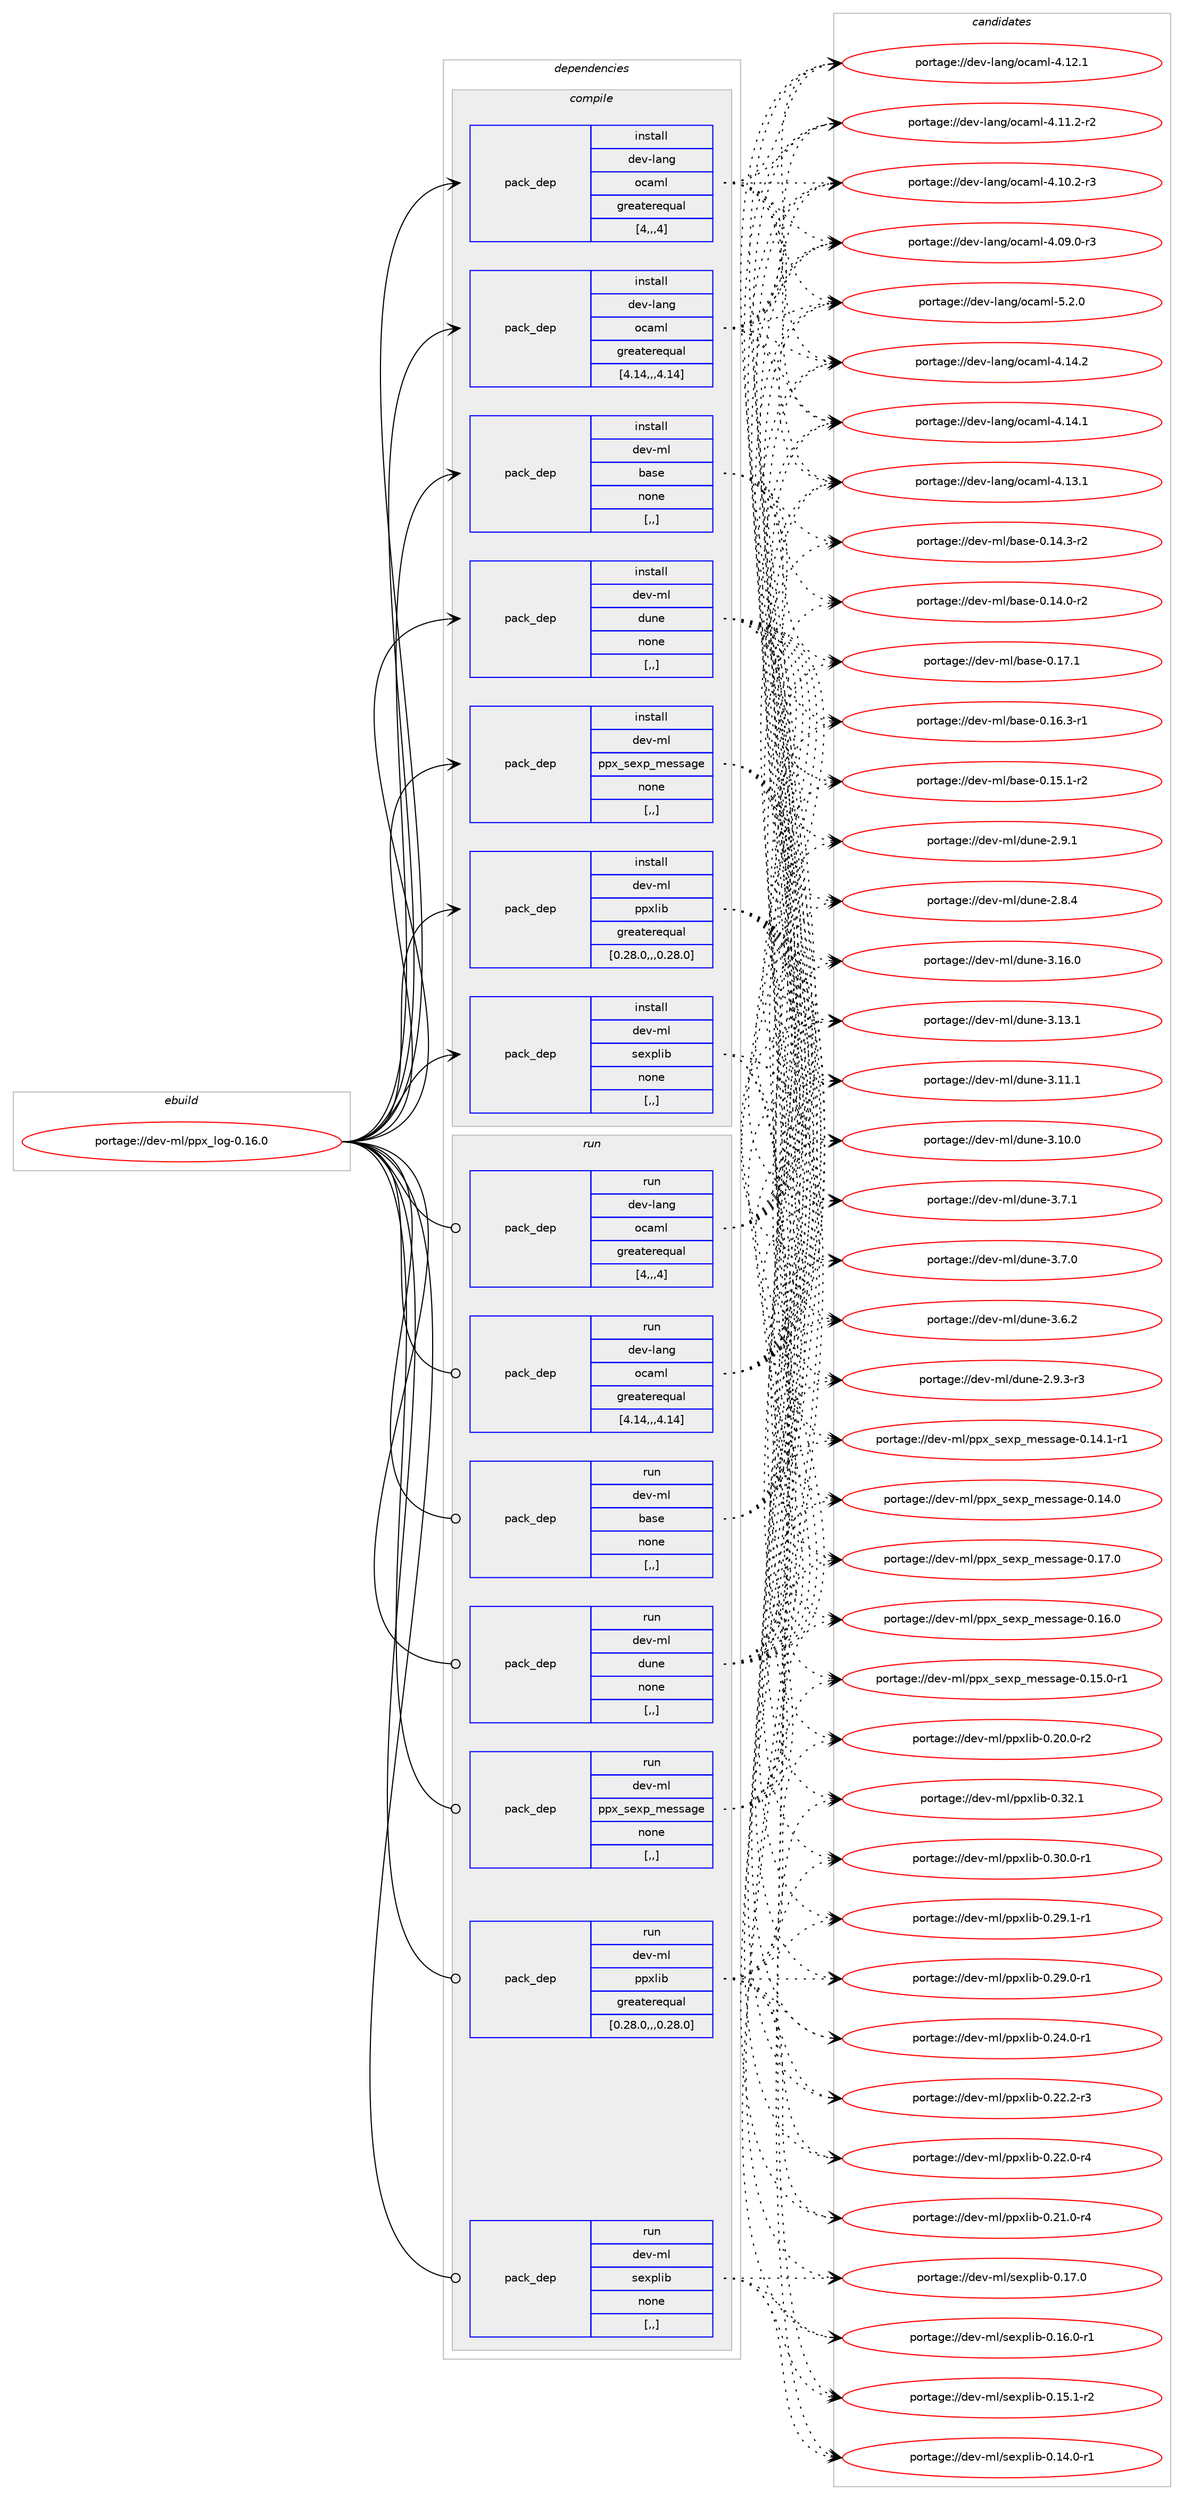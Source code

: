 digraph prolog {

# *************
# Graph options
# *************

newrank=true;
concentrate=true;
compound=true;
graph [rankdir=LR,fontname=Helvetica,fontsize=10,ranksep=1.5];#, ranksep=2.5, nodesep=0.2];
edge  [arrowhead=vee];
node  [fontname=Helvetica,fontsize=10];

# **********
# The ebuild
# **********

subgraph cluster_leftcol {
color=gray;
rank=same;
label=<<i>ebuild</i>>;
id [label="portage://dev-ml/ppx_log-0.16.0", color=red, width=4, href="../dev-ml/ppx_log-0.16.0.svg"];
}

# ****************
# The dependencies
# ****************

subgraph cluster_midcol {
color=gray;
label=<<i>dependencies</i>>;
subgraph cluster_compile {
fillcolor="#eeeeee";
style=filled;
label=<<i>compile</i>>;
subgraph pack91837 {
dependency122496 [label=<<TABLE BORDER="0" CELLBORDER="1" CELLSPACING="0" CELLPADDING="4" WIDTH="220"><TR><TD ROWSPAN="6" CELLPADDING="30">pack_dep</TD></TR><TR><TD WIDTH="110">install</TD></TR><TR><TD>dev-lang</TD></TR><TR><TD>ocaml</TD></TR><TR><TD>greaterequal</TD></TR><TR><TD>[4,,,4]</TD></TR></TABLE>>, shape=none, color=blue];
}
id:e -> dependency122496:w [weight=20,style="solid",arrowhead="vee"];
subgraph pack91838 {
dependency122497 [label=<<TABLE BORDER="0" CELLBORDER="1" CELLSPACING="0" CELLPADDING="4" WIDTH="220"><TR><TD ROWSPAN="6" CELLPADDING="30">pack_dep</TD></TR><TR><TD WIDTH="110">install</TD></TR><TR><TD>dev-lang</TD></TR><TR><TD>ocaml</TD></TR><TR><TD>greaterequal</TD></TR><TR><TD>[4.14,,,4.14]</TD></TR></TABLE>>, shape=none, color=blue];
}
id:e -> dependency122497:w [weight=20,style="solid",arrowhead="vee"];
subgraph pack91839 {
dependency122498 [label=<<TABLE BORDER="0" CELLBORDER="1" CELLSPACING="0" CELLPADDING="4" WIDTH="220"><TR><TD ROWSPAN="6" CELLPADDING="30">pack_dep</TD></TR><TR><TD WIDTH="110">install</TD></TR><TR><TD>dev-ml</TD></TR><TR><TD>base</TD></TR><TR><TD>none</TD></TR><TR><TD>[,,]</TD></TR></TABLE>>, shape=none, color=blue];
}
id:e -> dependency122498:w [weight=20,style="solid",arrowhead="vee"];
subgraph pack91840 {
dependency122499 [label=<<TABLE BORDER="0" CELLBORDER="1" CELLSPACING="0" CELLPADDING="4" WIDTH="220"><TR><TD ROWSPAN="6" CELLPADDING="30">pack_dep</TD></TR><TR><TD WIDTH="110">install</TD></TR><TR><TD>dev-ml</TD></TR><TR><TD>dune</TD></TR><TR><TD>none</TD></TR><TR><TD>[,,]</TD></TR></TABLE>>, shape=none, color=blue];
}
id:e -> dependency122499:w [weight=20,style="solid",arrowhead="vee"];
subgraph pack91841 {
dependency122500 [label=<<TABLE BORDER="0" CELLBORDER="1" CELLSPACING="0" CELLPADDING="4" WIDTH="220"><TR><TD ROWSPAN="6" CELLPADDING="30">pack_dep</TD></TR><TR><TD WIDTH="110">install</TD></TR><TR><TD>dev-ml</TD></TR><TR><TD>ppx_sexp_message</TD></TR><TR><TD>none</TD></TR><TR><TD>[,,]</TD></TR></TABLE>>, shape=none, color=blue];
}
id:e -> dependency122500:w [weight=20,style="solid",arrowhead="vee"];
subgraph pack91842 {
dependency122501 [label=<<TABLE BORDER="0" CELLBORDER="1" CELLSPACING="0" CELLPADDING="4" WIDTH="220"><TR><TD ROWSPAN="6" CELLPADDING="30">pack_dep</TD></TR><TR><TD WIDTH="110">install</TD></TR><TR><TD>dev-ml</TD></TR><TR><TD>ppxlib</TD></TR><TR><TD>greaterequal</TD></TR><TR><TD>[0.28.0,,,0.28.0]</TD></TR></TABLE>>, shape=none, color=blue];
}
id:e -> dependency122501:w [weight=20,style="solid",arrowhead="vee"];
subgraph pack91843 {
dependency122502 [label=<<TABLE BORDER="0" CELLBORDER="1" CELLSPACING="0" CELLPADDING="4" WIDTH="220"><TR><TD ROWSPAN="6" CELLPADDING="30">pack_dep</TD></TR><TR><TD WIDTH="110">install</TD></TR><TR><TD>dev-ml</TD></TR><TR><TD>sexplib</TD></TR><TR><TD>none</TD></TR><TR><TD>[,,]</TD></TR></TABLE>>, shape=none, color=blue];
}
id:e -> dependency122502:w [weight=20,style="solid",arrowhead="vee"];
}
subgraph cluster_compileandrun {
fillcolor="#eeeeee";
style=filled;
label=<<i>compile and run</i>>;
}
subgraph cluster_run {
fillcolor="#eeeeee";
style=filled;
label=<<i>run</i>>;
subgraph pack91844 {
dependency122503 [label=<<TABLE BORDER="0" CELLBORDER="1" CELLSPACING="0" CELLPADDING="4" WIDTH="220"><TR><TD ROWSPAN="6" CELLPADDING="30">pack_dep</TD></TR><TR><TD WIDTH="110">run</TD></TR><TR><TD>dev-lang</TD></TR><TR><TD>ocaml</TD></TR><TR><TD>greaterequal</TD></TR><TR><TD>[4,,,4]</TD></TR></TABLE>>, shape=none, color=blue];
}
id:e -> dependency122503:w [weight=20,style="solid",arrowhead="odot"];
subgraph pack91845 {
dependency122504 [label=<<TABLE BORDER="0" CELLBORDER="1" CELLSPACING="0" CELLPADDING="4" WIDTH="220"><TR><TD ROWSPAN="6" CELLPADDING="30">pack_dep</TD></TR><TR><TD WIDTH="110">run</TD></TR><TR><TD>dev-lang</TD></TR><TR><TD>ocaml</TD></TR><TR><TD>greaterequal</TD></TR><TR><TD>[4.14,,,4.14]</TD></TR></TABLE>>, shape=none, color=blue];
}
id:e -> dependency122504:w [weight=20,style="solid",arrowhead="odot"];
subgraph pack91846 {
dependency122505 [label=<<TABLE BORDER="0" CELLBORDER="1" CELLSPACING="0" CELLPADDING="4" WIDTH="220"><TR><TD ROWSPAN="6" CELLPADDING="30">pack_dep</TD></TR><TR><TD WIDTH="110">run</TD></TR><TR><TD>dev-ml</TD></TR><TR><TD>base</TD></TR><TR><TD>none</TD></TR><TR><TD>[,,]</TD></TR></TABLE>>, shape=none, color=blue];
}
id:e -> dependency122505:w [weight=20,style="solid",arrowhead="odot"];
subgraph pack91847 {
dependency122506 [label=<<TABLE BORDER="0" CELLBORDER="1" CELLSPACING="0" CELLPADDING="4" WIDTH="220"><TR><TD ROWSPAN="6" CELLPADDING="30">pack_dep</TD></TR><TR><TD WIDTH="110">run</TD></TR><TR><TD>dev-ml</TD></TR><TR><TD>dune</TD></TR><TR><TD>none</TD></TR><TR><TD>[,,]</TD></TR></TABLE>>, shape=none, color=blue];
}
id:e -> dependency122506:w [weight=20,style="solid",arrowhead="odot"];
subgraph pack91848 {
dependency122507 [label=<<TABLE BORDER="0" CELLBORDER="1" CELLSPACING="0" CELLPADDING="4" WIDTH="220"><TR><TD ROWSPAN="6" CELLPADDING="30">pack_dep</TD></TR><TR><TD WIDTH="110">run</TD></TR><TR><TD>dev-ml</TD></TR><TR><TD>ppx_sexp_message</TD></TR><TR><TD>none</TD></TR><TR><TD>[,,]</TD></TR></TABLE>>, shape=none, color=blue];
}
id:e -> dependency122507:w [weight=20,style="solid",arrowhead="odot"];
subgraph pack91849 {
dependency122508 [label=<<TABLE BORDER="0" CELLBORDER="1" CELLSPACING="0" CELLPADDING="4" WIDTH="220"><TR><TD ROWSPAN="6" CELLPADDING="30">pack_dep</TD></TR><TR><TD WIDTH="110">run</TD></TR><TR><TD>dev-ml</TD></TR><TR><TD>ppxlib</TD></TR><TR><TD>greaterequal</TD></TR><TR><TD>[0.28.0,,,0.28.0]</TD></TR></TABLE>>, shape=none, color=blue];
}
id:e -> dependency122508:w [weight=20,style="solid",arrowhead="odot"];
subgraph pack91850 {
dependency122509 [label=<<TABLE BORDER="0" CELLBORDER="1" CELLSPACING="0" CELLPADDING="4" WIDTH="220"><TR><TD ROWSPAN="6" CELLPADDING="30">pack_dep</TD></TR><TR><TD WIDTH="110">run</TD></TR><TR><TD>dev-ml</TD></TR><TR><TD>sexplib</TD></TR><TR><TD>none</TD></TR><TR><TD>[,,]</TD></TR></TABLE>>, shape=none, color=blue];
}
id:e -> dependency122509:w [weight=20,style="solid",arrowhead="odot"];
}
}

# **************
# The candidates
# **************

subgraph cluster_choices {
rank=same;
color=gray;
label=<<i>candidates</i>>;

subgraph choice91837 {
color=black;
nodesep=1;
choice1001011184510897110103471119997109108455346504648 [label="portage://dev-lang/ocaml-5.2.0", color=red, width=4,href="../dev-lang/ocaml-5.2.0.svg"];
choice100101118451089711010347111999710910845524649524650 [label="portage://dev-lang/ocaml-4.14.2", color=red, width=4,href="../dev-lang/ocaml-4.14.2.svg"];
choice100101118451089711010347111999710910845524649524649 [label="portage://dev-lang/ocaml-4.14.1", color=red, width=4,href="../dev-lang/ocaml-4.14.1.svg"];
choice100101118451089711010347111999710910845524649514649 [label="portage://dev-lang/ocaml-4.13.1", color=red, width=4,href="../dev-lang/ocaml-4.13.1.svg"];
choice100101118451089711010347111999710910845524649504649 [label="portage://dev-lang/ocaml-4.12.1", color=red, width=4,href="../dev-lang/ocaml-4.12.1.svg"];
choice1001011184510897110103471119997109108455246494946504511450 [label="portage://dev-lang/ocaml-4.11.2-r2", color=red, width=4,href="../dev-lang/ocaml-4.11.2-r2.svg"];
choice1001011184510897110103471119997109108455246494846504511451 [label="portage://dev-lang/ocaml-4.10.2-r3", color=red, width=4,href="../dev-lang/ocaml-4.10.2-r3.svg"];
choice1001011184510897110103471119997109108455246485746484511451 [label="portage://dev-lang/ocaml-4.09.0-r3", color=red, width=4,href="../dev-lang/ocaml-4.09.0-r3.svg"];
dependency122496:e -> choice1001011184510897110103471119997109108455346504648:w [style=dotted,weight="100"];
dependency122496:e -> choice100101118451089711010347111999710910845524649524650:w [style=dotted,weight="100"];
dependency122496:e -> choice100101118451089711010347111999710910845524649524649:w [style=dotted,weight="100"];
dependency122496:e -> choice100101118451089711010347111999710910845524649514649:w [style=dotted,weight="100"];
dependency122496:e -> choice100101118451089711010347111999710910845524649504649:w [style=dotted,weight="100"];
dependency122496:e -> choice1001011184510897110103471119997109108455246494946504511450:w [style=dotted,weight="100"];
dependency122496:e -> choice1001011184510897110103471119997109108455246494846504511451:w [style=dotted,weight="100"];
dependency122496:e -> choice1001011184510897110103471119997109108455246485746484511451:w [style=dotted,weight="100"];
}
subgraph choice91838 {
color=black;
nodesep=1;
choice1001011184510897110103471119997109108455346504648 [label="portage://dev-lang/ocaml-5.2.0", color=red, width=4,href="../dev-lang/ocaml-5.2.0.svg"];
choice100101118451089711010347111999710910845524649524650 [label="portage://dev-lang/ocaml-4.14.2", color=red, width=4,href="../dev-lang/ocaml-4.14.2.svg"];
choice100101118451089711010347111999710910845524649524649 [label="portage://dev-lang/ocaml-4.14.1", color=red, width=4,href="../dev-lang/ocaml-4.14.1.svg"];
choice100101118451089711010347111999710910845524649514649 [label="portage://dev-lang/ocaml-4.13.1", color=red, width=4,href="../dev-lang/ocaml-4.13.1.svg"];
choice100101118451089711010347111999710910845524649504649 [label="portage://dev-lang/ocaml-4.12.1", color=red, width=4,href="../dev-lang/ocaml-4.12.1.svg"];
choice1001011184510897110103471119997109108455246494946504511450 [label="portage://dev-lang/ocaml-4.11.2-r2", color=red, width=4,href="../dev-lang/ocaml-4.11.2-r2.svg"];
choice1001011184510897110103471119997109108455246494846504511451 [label="portage://dev-lang/ocaml-4.10.2-r3", color=red, width=4,href="../dev-lang/ocaml-4.10.2-r3.svg"];
choice1001011184510897110103471119997109108455246485746484511451 [label="portage://dev-lang/ocaml-4.09.0-r3", color=red, width=4,href="../dev-lang/ocaml-4.09.0-r3.svg"];
dependency122497:e -> choice1001011184510897110103471119997109108455346504648:w [style=dotted,weight="100"];
dependency122497:e -> choice100101118451089711010347111999710910845524649524650:w [style=dotted,weight="100"];
dependency122497:e -> choice100101118451089711010347111999710910845524649524649:w [style=dotted,weight="100"];
dependency122497:e -> choice100101118451089711010347111999710910845524649514649:w [style=dotted,weight="100"];
dependency122497:e -> choice100101118451089711010347111999710910845524649504649:w [style=dotted,weight="100"];
dependency122497:e -> choice1001011184510897110103471119997109108455246494946504511450:w [style=dotted,weight="100"];
dependency122497:e -> choice1001011184510897110103471119997109108455246494846504511451:w [style=dotted,weight="100"];
dependency122497:e -> choice1001011184510897110103471119997109108455246485746484511451:w [style=dotted,weight="100"];
}
subgraph choice91839 {
color=black;
nodesep=1;
choice1001011184510910847989711510145484649554649 [label="portage://dev-ml/base-0.17.1", color=red, width=4,href="../dev-ml/base-0.17.1.svg"];
choice10010111845109108479897115101454846495446514511449 [label="portage://dev-ml/base-0.16.3-r1", color=red, width=4,href="../dev-ml/base-0.16.3-r1.svg"];
choice10010111845109108479897115101454846495346494511450 [label="portage://dev-ml/base-0.15.1-r2", color=red, width=4,href="../dev-ml/base-0.15.1-r2.svg"];
choice10010111845109108479897115101454846495246514511450 [label="portage://dev-ml/base-0.14.3-r2", color=red, width=4,href="../dev-ml/base-0.14.3-r2.svg"];
choice10010111845109108479897115101454846495246484511450 [label="portage://dev-ml/base-0.14.0-r2", color=red, width=4,href="../dev-ml/base-0.14.0-r2.svg"];
dependency122498:e -> choice1001011184510910847989711510145484649554649:w [style=dotted,weight="100"];
dependency122498:e -> choice10010111845109108479897115101454846495446514511449:w [style=dotted,weight="100"];
dependency122498:e -> choice10010111845109108479897115101454846495346494511450:w [style=dotted,weight="100"];
dependency122498:e -> choice10010111845109108479897115101454846495246514511450:w [style=dotted,weight="100"];
dependency122498:e -> choice10010111845109108479897115101454846495246484511450:w [style=dotted,weight="100"];
}
subgraph choice91840 {
color=black;
nodesep=1;
choice100101118451091084710011711010145514649544648 [label="portage://dev-ml/dune-3.16.0", color=red, width=4,href="../dev-ml/dune-3.16.0.svg"];
choice100101118451091084710011711010145514649514649 [label="portage://dev-ml/dune-3.13.1", color=red, width=4,href="../dev-ml/dune-3.13.1.svg"];
choice100101118451091084710011711010145514649494649 [label="portage://dev-ml/dune-3.11.1", color=red, width=4,href="../dev-ml/dune-3.11.1.svg"];
choice100101118451091084710011711010145514649484648 [label="portage://dev-ml/dune-3.10.0", color=red, width=4,href="../dev-ml/dune-3.10.0.svg"];
choice1001011184510910847100117110101455146554649 [label="portage://dev-ml/dune-3.7.1", color=red, width=4,href="../dev-ml/dune-3.7.1.svg"];
choice1001011184510910847100117110101455146554648 [label="portage://dev-ml/dune-3.7.0", color=red, width=4,href="../dev-ml/dune-3.7.0.svg"];
choice1001011184510910847100117110101455146544650 [label="portage://dev-ml/dune-3.6.2", color=red, width=4,href="../dev-ml/dune-3.6.2.svg"];
choice10010111845109108471001171101014550465746514511451 [label="portage://dev-ml/dune-2.9.3-r3", color=red, width=4,href="../dev-ml/dune-2.9.3-r3.svg"];
choice1001011184510910847100117110101455046574649 [label="portage://dev-ml/dune-2.9.1", color=red, width=4,href="../dev-ml/dune-2.9.1.svg"];
choice1001011184510910847100117110101455046564652 [label="portage://dev-ml/dune-2.8.4", color=red, width=4,href="../dev-ml/dune-2.8.4.svg"];
dependency122499:e -> choice100101118451091084710011711010145514649544648:w [style=dotted,weight="100"];
dependency122499:e -> choice100101118451091084710011711010145514649514649:w [style=dotted,weight="100"];
dependency122499:e -> choice100101118451091084710011711010145514649494649:w [style=dotted,weight="100"];
dependency122499:e -> choice100101118451091084710011711010145514649484648:w [style=dotted,weight="100"];
dependency122499:e -> choice1001011184510910847100117110101455146554649:w [style=dotted,weight="100"];
dependency122499:e -> choice1001011184510910847100117110101455146554648:w [style=dotted,weight="100"];
dependency122499:e -> choice1001011184510910847100117110101455146544650:w [style=dotted,weight="100"];
dependency122499:e -> choice10010111845109108471001171101014550465746514511451:w [style=dotted,weight="100"];
dependency122499:e -> choice1001011184510910847100117110101455046574649:w [style=dotted,weight="100"];
dependency122499:e -> choice1001011184510910847100117110101455046564652:w [style=dotted,weight="100"];
}
subgraph choice91841 {
color=black;
nodesep=1;
choice100101118451091084711211212095115101120112951091011151159710310145484649554648 [label="portage://dev-ml/ppx_sexp_message-0.17.0", color=red, width=4,href="../dev-ml/ppx_sexp_message-0.17.0.svg"];
choice100101118451091084711211212095115101120112951091011151159710310145484649544648 [label="portage://dev-ml/ppx_sexp_message-0.16.0", color=red, width=4,href="../dev-ml/ppx_sexp_message-0.16.0.svg"];
choice1001011184510910847112112120951151011201129510910111511597103101454846495346484511449 [label="portage://dev-ml/ppx_sexp_message-0.15.0-r1", color=red, width=4,href="../dev-ml/ppx_sexp_message-0.15.0-r1.svg"];
choice1001011184510910847112112120951151011201129510910111511597103101454846495246494511449 [label="portage://dev-ml/ppx_sexp_message-0.14.1-r1", color=red, width=4,href="../dev-ml/ppx_sexp_message-0.14.1-r1.svg"];
choice100101118451091084711211212095115101120112951091011151159710310145484649524648 [label="portage://dev-ml/ppx_sexp_message-0.14.0", color=red, width=4,href="../dev-ml/ppx_sexp_message-0.14.0.svg"];
dependency122500:e -> choice100101118451091084711211212095115101120112951091011151159710310145484649554648:w [style=dotted,weight="100"];
dependency122500:e -> choice100101118451091084711211212095115101120112951091011151159710310145484649544648:w [style=dotted,weight="100"];
dependency122500:e -> choice1001011184510910847112112120951151011201129510910111511597103101454846495346484511449:w [style=dotted,weight="100"];
dependency122500:e -> choice1001011184510910847112112120951151011201129510910111511597103101454846495246494511449:w [style=dotted,weight="100"];
dependency122500:e -> choice100101118451091084711211212095115101120112951091011151159710310145484649524648:w [style=dotted,weight="100"];
}
subgraph choice91842 {
color=black;
nodesep=1;
choice10010111845109108471121121201081059845484651504649 [label="portage://dev-ml/ppxlib-0.32.1", color=red, width=4,href="../dev-ml/ppxlib-0.32.1.svg"];
choice100101118451091084711211212010810598454846514846484511449 [label="portage://dev-ml/ppxlib-0.30.0-r1", color=red, width=4,href="../dev-ml/ppxlib-0.30.0-r1.svg"];
choice100101118451091084711211212010810598454846505746494511449 [label="portage://dev-ml/ppxlib-0.29.1-r1", color=red, width=4,href="../dev-ml/ppxlib-0.29.1-r1.svg"];
choice100101118451091084711211212010810598454846505746484511449 [label="portage://dev-ml/ppxlib-0.29.0-r1", color=red, width=4,href="../dev-ml/ppxlib-0.29.0-r1.svg"];
choice100101118451091084711211212010810598454846505246484511449 [label="portage://dev-ml/ppxlib-0.24.0-r1", color=red, width=4,href="../dev-ml/ppxlib-0.24.0-r1.svg"];
choice100101118451091084711211212010810598454846505046504511451 [label="portage://dev-ml/ppxlib-0.22.2-r3", color=red, width=4,href="../dev-ml/ppxlib-0.22.2-r3.svg"];
choice100101118451091084711211212010810598454846505046484511452 [label="portage://dev-ml/ppxlib-0.22.0-r4", color=red, width=4,href="../dev-ml/ppxlib-0.22.0-r4.svg"];
choice100101118451091084711211212010810598454846504946484511452 [label="portage://dev-ml/ppxlib-0.21.0-r4", color=red, width=4,href="../dev-ml/ppxlib-0.21.0-r4.svg"];
choice100101118451091084711211212010810598454846504846484511450 [label="portage://dev-ml/ppxlib-0.20.0-r2", color=red, width=4,href="../dev-ml/ppxlib-0.20.0-r2.svg"];
dependency122501:e -> choice10010111845109108471121121201081059845484651504649:w [style=dotted,weight="100"];
dependency122501:e -> choice100101118451091084711211212010810598454846514846484511449:w [style=dotted,weight="100"];
dependency122501:e -> choice100101118451091084711211212010810598454846505746494511449:w [style=dotted,weight="100"];
dependency122501:e -> choice100101118451091084711211212010810598454846505746484511449:w [style=dotted,weight="100"];
dependency122501:e -> choice100101118451091084711211212010810598454846505246484511449:w [style=dotted,weight="100"];
dependency122501:e -> choice100101118451091084711211212010810598454846505046504511451:w [style=dotted,weight="100"];
dependency122501:e -> choice100101118451091084711211212010810598454846505046484511452:w [style=dotted,weight="100"];
dependency122501:e -> choice100101118451091084711211212010810598454846504946484511452:w [style=dotted,weight="100"];
dependency122501:e -> choice100101118451091084711211212010810598454846504846484511450:w [style=dotted,weight="100"];
}
subgraph choice91843 {
color=black;
nodesep=1;
choice10010111845109108471151011201121081059845484649554648 [label="portage://dev-ml/sexplib-0.17.0", color=red, width=4,href="../dev-ml/sexplib-0.17.0.svg"];
choice100101118451091084711510112011210810598454846495446484511449 [label="portage://dev-ml/sexplib-0.16.0-r1", color=red, width=4,href="../dev-ml/sexplib-0.16.0-r1.svg"];
choice100101118451091084711510112011210810598454846495346494511450 [label="portage://dev-ml/sexplib-0.15.1-r2", color=red, width=4,href="../dev-ml/sexplib-0.15.1-r2.svg"];
choice100101118451091084711510112011210810598454846495246484511449 [label="portage://dev-ml/sexplib-0.14.0-r1", color=red, width=4,href="../dev-ml/sexplib-0.14.0-r1.svg"];
dependency122502:e -> choice10010111845109108471151011201121081059845484649554648:w [style=dotted,weight="100"];
dependency122502:e -> choice100101118451091084711510112011210810598454846495446484511449:w [style=dotted,weight="100"];
dependency122502:e -> choice100101118451091084711510112011210810598454846495346494511450:w [style=dotted,weight="100"];
dependency122502:e -> choice100101118451091084711510112011210810598454846495246484511449:w [style=dotted,weight="100"];
}
subgraph choice91844 {
color=black;
nodesep=1;
choice1001011184510897110103471119997109108455346504648 [label="portage://dev-lang/ocaml-5.2.0", color=red, width=4,href="../dev-lang/ocaml-5.2.0.svg"];
choice100101118451089711010347111999710910845524649524650 [label="portage://dev-lang/ocaml-4.14.2", color=red, width=4,href="../dev-lang/ocaml-4.14.2.svg"];
choice100101118451089711010347111999710910845524649524649 [label="portage://dev-lang/ocaml-4.14.1", color=red, width=4,href="../dev-lang/ocaml-4.14.1.svg"];
choice100101118451089711010347111999710910845524649514649 [label="portage://dev-lang/ocaml-4.13.1", color=red, width=4,href="../dev-lang/ocaml-4.13.1.svg"];
choice100101118451089711010347111999710910845524649504649 [label="portage://dev-lang/ocaml-4.12.1", color=red, width=4,href="../dev-lang/ocaml-4.12.1.svg"];
choice1001011184510897110103471119997109108455246494946504511450 [label="portage://dev-lang/ocaml-4.11.2-r2", color=red, width=4,href="../dev-lang/ocaml-4.11.2-r2.svg"];
choice1001011184510897110103471119997109108455246494846504511451 [label="portage://dev-lang/ocaml-4.10.2-r3", color=red, width=4,href="../dev-lang/ocaml-4.10.2-r3.svg"];
choice1001011184510897110103471119997109108455246485746484511451 [label="portage://dev-lang/ocaml-4.09.0-r3", color=red, width=4,href="../dev-lang/ocaml-4.09.0-r3.svg"];
dependency122503:e -> choice1001011184510897110103471119997109108455346504648:w [style=dotted,weight="100"];
dependency122503:e -> choice100101118451089711010347111999710910845524649524650:w [style=dotted,weight="100"];
dependency122503:e -> choice100101118451089711010347111999710910845524649524649:w [style=dotted,weight="100"];
dependency122503:e -> choice100101118451089711010347111999710910845524649514649:w [style=dotted,weight="100"];
dependency122503:e -> choice100101118451089711010347111999710910845524649504649:w [style=dotted,weight="100"];
dependency122503:e -> choice1001011184510897110103471119997109108455246494946504511450:w [style=dotted,weight="100"];
dependency122503:e -> choice1001011184510897110103471119997109108455246494846504511451:w [style=dotted,weight="100"];
dependency122503:e -> choice1001011184510897110103471119997109108455246485746484511451:w [style=dotted,weight="100"];
}
subgraph choice91845 {
color=black;
nodesep=1;
choice1001011184510897110103471119997109108455346504648 [label="portage://dev-lang/ocaml-5.2.0", color=red, width=4,href="../dev-lang/ocaml-5.2.0.svg"];
choice100101118451089711010347111999710910845524649524650 [label="portage://dev-lang/ocaml-4.14.2", color=red, width=4,href="../dev-lang/ocaml-4.14.2.svg"];
choice100101118451089711010347111999710910845524649524649 [label="portage://dev-lang/ocaml-4.14.1", color=red, width=4,href="../dev-lang/ocaml-4.14.1.svg"];
choice100101118451089711010347111999710910845524649514649 [label="portage://dev-lang/ocaml-4.13.1", color=red, width=4,href="../dev-lang/ocaml-4.13.1.svg"];
choice100101118451089711010347111999710910845524649504649 [label="portage://dev-lang/ocaml-4.12.1", color=red, width=4,href="../dev-lang/ocaml-4.12.1.svg"];
choice1001011184510897110103471119997109108455246494946504511450 [label="portage://dev-lang/ocaml-4.11.2-r2", color=red, width=4,href="../dev-lang/ocaml-4.11.2-r2.svg"];
choice1001011184510897110103471119997109108455246494846504511451 [label="portage://dev-lang/ocaml-4.10.2-r3", color=red, width=4,href="../dev-lang/ocaml-4.10.2-r3.svg"];
choice1001011184510897110103471119997109108455246485746484511451 [label="portage://dev-lang/ocaml-4.09.0-r3", color=red, width=4,href="../dev-lang/ocaml-4.09.0-r3.svg"];
dependency122504:e -> choice1001011184510897110103471119997109108455346504648:w [style=dotted,weight="100"];
dependency122504:e -> choice100101118451089711010347111999710910845524649524650:w [style=dotted,weight="100"];
dependency122504:e -> choice100101118451089711010347111999710910845524649524649:w [style=dotted,weight="100"];
dependency122504:e -> choice100101118451089711010347111999710910845524649514649:w [style=dotted,weight="100"];
dependency122504:e -> choice100101118451089711010347111999710910845524649504649:w [style=dotted,weight="100"];
dependency122504:e -> choice1001011184510897110103471119997109108455246494946504511450:w [style=dotted,weight="100"];
dependency122504:e -> choice1001011184510897110103471119997109108455246494846504511451:w [style=dotted,weight="100"];
dependency122504:e -> choice1001011184510897110103471119997109108455246485746484511451:w [style=dotted,weight="100"];
}
subgraph choice91846 {
color=black;
nodesep=1;
choice1001011184510910847989711510145484649554649 [label="portage://dev-ml/base-0.17.1", color=red, width=4,href="../dev-ml/base-0.17.1.svg"];
choice10010111845109108479897115101454846495446514511449 [label="portage://dev-ml/base-0.16.3-r1", color=red, width=4,href="../dev-ml/base-0.16.3-r1.svg"];
choice10010111845109108479897115101454846495346494511450 [label="portage://dev-ml/base-0.15.1-r2", color=red, width=4,href="../dev-ml/base-0.15.1-r2.svg"];
choice10010111845109108479897115101454846495246514511450 [label="portage://dev-ml/base-0.14.3-r2", color=red, width=4,href="../dev-ml/base-0.14.3-r2.svg"];
choice10010111845109108479897115101454846495246484511450 [label="portage://dev-ml/base-0.14.0-r2", color=red, width=4,href="../dev-ml/base-0.14.0-r2.svg"];
dependency122505:e -> choice1001011184510910847989711510145484649554649:w [style=dotted,weight="100"];
dependency122505:e -> choice10010111845109108479897115101454846495446514511449:w [style=dotted,weight="100"];
dependency122505:e -> choice10010111845109108479897115101454846495346494511450:w [style=dotted,weight="100"];
dependency122505:e -> choice10010111845109108479897115101454846495246514511450:w [style=dotted,weight="100"];
dependency122505:e -> choice10010111845109108479897115101454846495246484511450:w [style=dotted,weight="100"];
}
subgraph choice91847 {
color=black;
nodesep=1;
choice100101118451091084710011711010145514649544648 [label="portage://dev-ml/dune-3.16.0", color=red, width=4,href="../dev-ml/dune-3.16.0.svg"];
choice100101118451091084710011711010145514649514649 [label="portage://dev-ml/dune-3.13.1", color=red, width=4,href="../dev-ml/dune-3.13.1.svg"];
choice100101118451091084710011711010145514649494649 [label="portage://dev-ml/dune-3.11.1", color=red, width=4,href="../dev-ml/dune-3.11.1.svg"];
choice100101118451091084710011711010145514649484648 [label="portage://dev-ml/dune-3.10.0", color=red, width=4,href="../dev-ml/dune-3.10.0.svg"];
choice1001011184510910847100117110101455146554649 [label="portage://dev-ml/dune-3.7.1", color=red, width=4,href="../dev-ml/dune-3.7.1.svg"];
choice1001011184510910847100117110101455146554648 [label="portage://dev-ml/dune-3.7.0", color=red, width=4,href="../dev-ml/dune-3.7.0.svg"];
choice1001011184510910847100117110101455146544650 [label="portage://dev-ml/dune-3.6.2", color=red, width=4,href="../dev-ml/dune-3.6.2.svg"];
choice10010111845109108471001171101014550465746514511451 [label="portage://dev-ml/dune-2.9.3-r3", color=red, width=4,href="../dev-ml/dune-2.9.3-r3.svg"];
choice1001011184510910847100117110101455046574649 [label="portage://dev-ml/dune-2.9.1", color=red, width=4,href="../dev-ml/dune-2.9.1.svg"];
choice1001011184510910847100117110101455046564652 [label="portage://dev-ml/dune-2.8.4", color=red, width=4,href="../dev-ml/dune-2.8.4.svg"];
dependency122506:e -> choice100101118451091084710011711010145514649544648:w [style=dotted,weight="100"];
dependency122506:e -> choice100101118451091084710011711010145514649514649:w [style=dotted,weight="100"];
dependency122506:e -> choice100101118451091084710011711010145514649494649:w [style=dotted,weight="100"];
dependency122506:e -> choice100101118451091084710011711010145514649484648:w [style=dotted,weight="100"];
dependency122506:e -> choice1001011184510910847100117110101455146554649:w [style=dotted,weight="100"];
dependency122506:e -> choice1001011184510910847100117110101455146554648:w [style=dotted,weight="100"];
dependency122506:e -> choice1001011184510910847100117110101455146544650:w [style=dotted,weight="100"];
dependency122506:e -> choice10010111845109108471001171101014550465746514511451:w [style=dotted,weight="100"];
dependency122506:e -> choice1001011184510910847100117110101455046574649:w [style=dotted,weight="100"];
dependency122506:e -> choice1001011184510910847100117110101455046564652:w [style=dotted,weight="100"];
}
subgraph choice91848 {
color=black;
nodesep=1;
choice100101118451091084711211212095115101120112951091011151159710310145484649554648 [label="portage://dev-ml/ppx_sexp_message-0.17.0", color=red, width=4,href="../dev-ml/ppx_sexp_message-0.17.0.svg"];
choice100101118451091084711211212095115101120112951091011151159710310145484649544648 [label="portage://dev-ml/ppx_sexp_message-0.16.0", color=red, width=4,href="../dev-ml/ppx_sexp_message-0.16.0.svg"];
choice1001011184510910847112112120951151011201129510910111511597103101454846495346484511449 [label="portage://dev-ml/ppx_sexp_message-0.15.0-r1", color=red, width=4,href="../dev-ml/ppx_sexp_message-0.15.0-r1.svg"];
choice1001011184510910847112112120951151011201129510910111511597103101454846495246494511449 [label="portage://dev-ml/ppx_sexp_message-0.14.1-r1", color=red, width=4,href="../dev-ml/ppx_sexp_message-0.14.1-r1.svg"];
choice100101118451091084711211212095115101120112951091011151159710310145484649524648 [label="portage://dev-ml/ppx_sexp_message-0.14.0", color=red, width=4,href="../dev-ml/ppx_sexp_message-0.14.0.svg"];
dependency122507:e -> choice100101118451091084711211212095115101120112951091011151159710310145484649554648:w [style=dotted,weight="100"];
dependency122507:e -> choice100101118451091084711211212095115101120112951091011151159710310145484649544648:w [style=dotted,weight="100"];
dependency122507:e -> choice1001011184510910847112112120951151011201129510910111511597103101454846495346484511449:w [style=dotted,weight="100"];
dependency122507:e -> choice1001011184510910847112112120951151011201129510910111511597103101454846495246494511449:w [style=dotted,weight="100"];
dependency122507:e -> choice100101118451091084711211212095115101120112951091011151159710310145484649524648:w [style=dotted,weight="100"];
}
subgraph choice91849 {
color=black;
nodesep=1;
choice10010111845109108471121121201081059845484651504649 [label="portage://dev-ml/ppxlib-0.32.1", color=red, width=4,href="../dev-ml/ppxlib-0.32.1.svg"];
choice100101118451091084711211212010810598454846514846484511449 [label="portage://dev-ml/ppxlib-0.30.0-r1", color=red, width=4,href="../dev-ml/ppxlib-0.30.0-r1.svg"];
choice100101118451091084711211212010810598454846505746494511449 [label="portage://dev-ml/ppxlib-0.29.1-r1", color=red, width=4,href="../dev-ml/ppxlib-0.29.1-r1.svg"];
choice100101118451091084711211212010810598454846505746484511449 [label="portage://dev-ml/ppxlib-0.29.0-r1", color=red, width=4,href="../dev-ml/ppxlib-0.29.0-r1.svg"];
choice100101118451091084711211212010810598454846505246484511449 [label="portage://dev-ml/ppxlib-0.24.0-r1", color=red, width=4,href="../dev-ml/ppxlib-0.24.0-r1.svg"];
choice100101118451091084711211212010810598454846505046504511451 [label="portage://dev-ml/ppxlib-0.22.2-r3", color=red, width=4,href="../dev-ml/ppxlib-0.22.2-r3.svg"];
choice100101118451091084711211212010810598454846505046484511452 [label="portage://dev-ml/ppxlib-0.22.0-r4", color=red, width=4,href="../dev-ml/ppxlib-0.22.0-r4.svg"];
choice100101118451091084711211212010810598454846504946484511452 [label="portage://dev-ml/ppxlib-0.21.0-r4", color=red, width=4,href="../dev-ml/ppxlib-0.21.0-r4.svg"];
choice100101118451091084711211212010810598454846504846484511450 [label="portage://dev-ml/ppxlib-0.20.0-r2", color=red, width=4,href="../dev-ml/ppxlib-0.20.0-r2.svg"];
dependency122508:e -> choice10010111845109108471121121201081059845484651504649:w [style=dotted,weight="100"];
dependency122508:e -> choice100101118451091084711211212010810598454846514846484511449:w [style=dotted,weight="100"];
dependency122508:e -> choice100101118451091084711211212010810598454846505746494511449:w [style=dotted,weight="100"];
dependency122508:e -> choice100101118451091084711211212010810598454846505746484511449:w [style=dotted,weight="100"];
dependency122508:e -> choice100101118451091084711211212010810598454846505246484511449:w [style=dotted,weight="100"];
dependency122508:e -> choice100101118451091084711211212010810598454846505046504511451:w [style=dotted,weight="100"];
dependency122508:e -> choice100101118451091084711211212010810598454846505046484511452:w [style=dotted,weight="100"];
dependency122508:e -> choice100101118451091084711211212010810598454846504946484511452:w [style=dotted,weight="100"];
dependency122508:e -> choice100101118451091084711211212010810598454846504846484511450:w [style=dotted,weight="100"];
}
subgraph choice91850 {
color=black;
nodesep=1;
choice10010111845109108471151011201121081059845484649554648 [label="portage://dev-ml/sexplib-0.17.0", color=red, width=4,href="../dev-ml/sexplib-0.17.0.svg"];
choice100101118451091084711510112011210810598454846495446484511449 [label="portage://dev-ml/sexplib-0.16.0-r1", color=red, width=4,href="../dev-ml/sexplib-0.16.0-r1.svg"];
choice100101118451091084711510112011210810598454846495346494511450 [label="portage://dev-ml/sexplib-0.15.1-r2", color=red, width=4,href="../dev-ml/sexplib-0.15.1-r2.svg"];
choice100101118451091084711510112011210810598454846495246484511449 [label="portage://dev-ml/sexplib-0.14.0-r1", color=red, width=4,href="../dev-ml/sexplib-0.14.0-r1.svg"];
dependency122509:e -> choice10010111845109108471151011201121081059845484649554648:w [style=dotted,weight="100"];
dependency122509:e -> choice100101118451091084711510112011210810598454846495446484511449:w [style=dotted,weight="100"];
dependency122509:e -> choice100101118451091084711510112011210810598454846495346494511450:w [style=dotted,weight="100"];
dependency122509:e -> choice100101118451091084711510112011210810598454846495246484511449:w [style=dotted,weight="100"];
}
}

}
